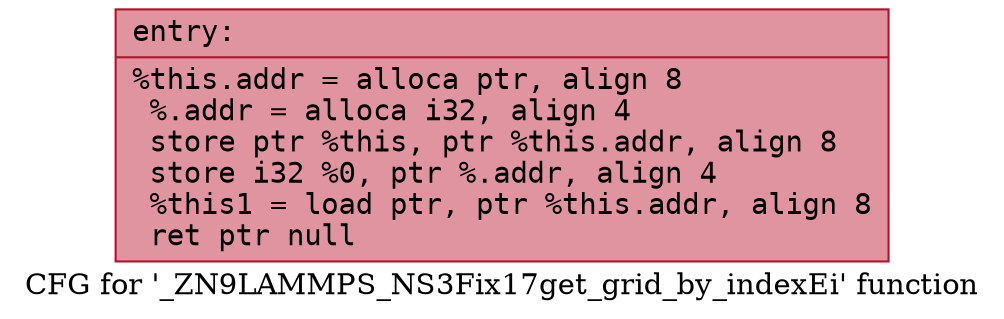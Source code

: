 digraph "CFG for '_ZN9LAMMPS_NS3Fix17get_grid_by_indexEi' function" {
	label="CFG for '_ZN9LAMMPS_NS3Fix17get_grid_by_indexEi' function";

	Node0x560f40cb5f90 [shape=record,color="#b70d28ff", style=filled, fillcolor="#b70d2870" fontname="Courier",label="{entry:\l|  %this.addr = alloca ptr, align 8\l  %.addr = alloca i32, align 4\l  store ptr %this, ptr %this.addr, align 8\l  store i32 %0, ptr %.addr, align 4\l  %this1 = load ptr, ptr %this.addr, align 8\l  ret ptr null\l}"];
}
